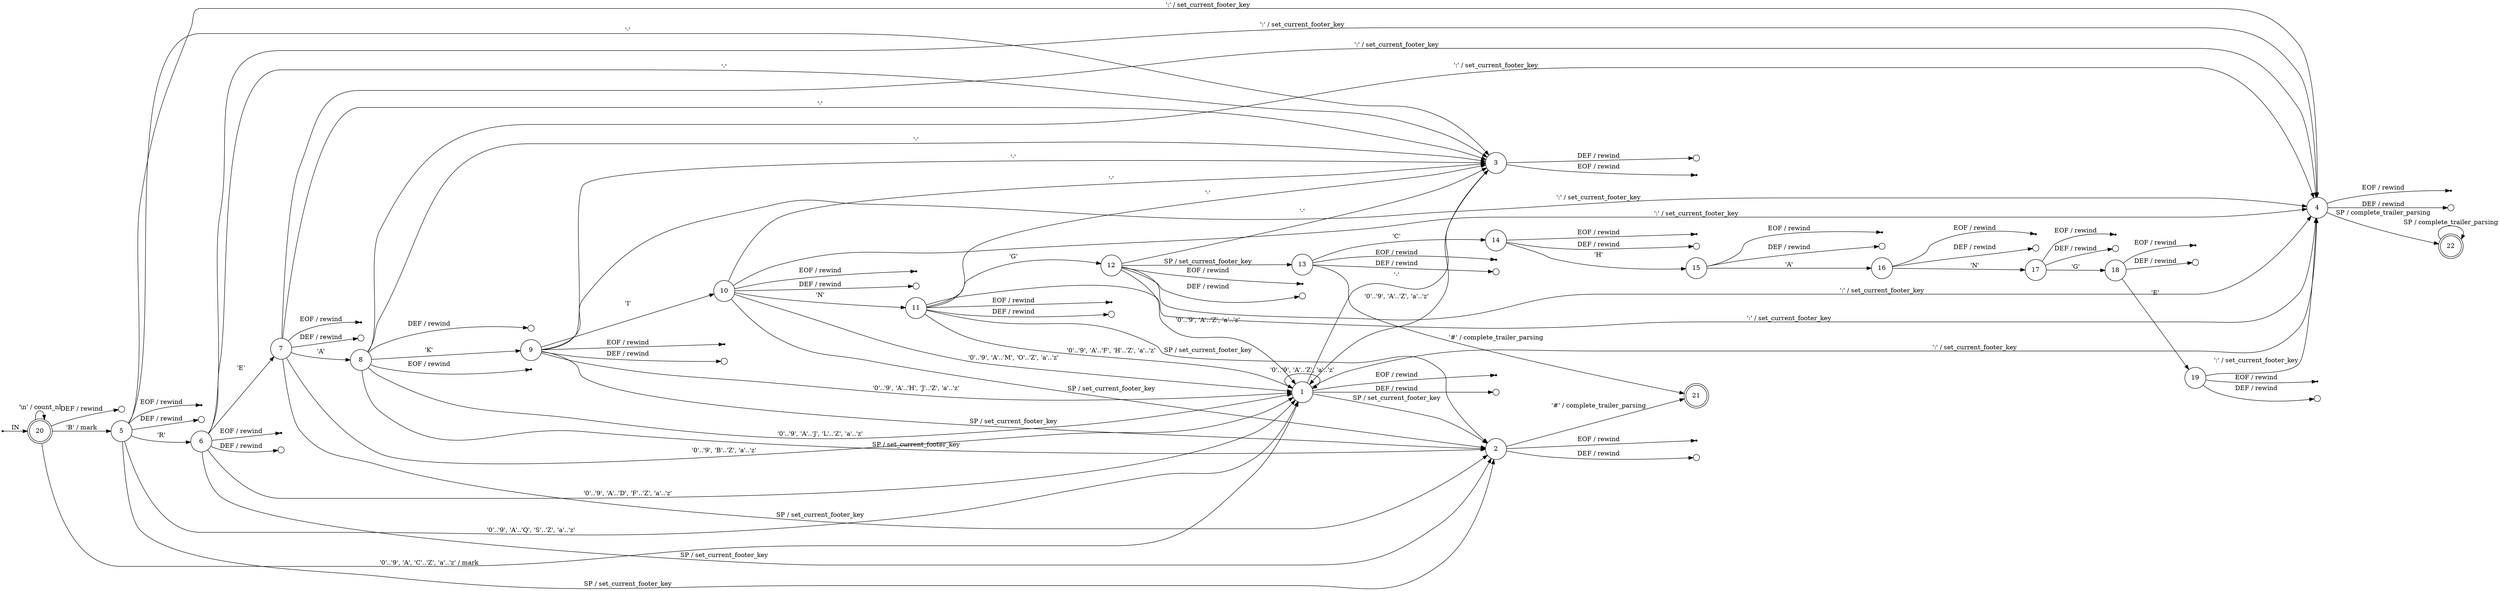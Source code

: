 digraph conventionalcommits {
	rankdir=LR;
	node [ shape = point ];
	ENTRY;
	eof_1;
	eof_2;
	eof_3;
	eof_4;
	eof_5;
	eof_6;
	eof_7;
	eof_8;
	eof_9;
	eof_10;
	eof_11;
	eof_12;
	eof_13;
	eof_14;
	eof_15;
	eof_16;
	eof_17;
	eof_18;
	eof_19;
	node [ shape = circle, height = 0.2 ];
	err_1 [ label=""];
	err_2 [ label=""];
	err_3 [ label=""];
	err_4 [ label=""];
	err_5 [ label=""];
	err_6 [ label=""];
	err_7 [ label=""];
	err_8 [ label=""];
	err_9 [ label=""];
	err_10 [ label=""];
	err_11 [ label=""];
	err_12 [ label=""];
	err_13 [ label=""];
	err_14 [ label=""];
	err_15 [ label=""];
	err_16 [ label=""];
	err_17 [ label=""];
	err_18 [ label=""];
	err_19 [ label=""];
	err_20 [ label=""];
	node [ fixedsize = true, height = 0.65, shape = doublecircle ];
	20;
	21;
	22;
	node [ shape = circle ];
	1 -> 2 [ label = "SP / set_current_footer_key" ];
	1 -> 3 [ label = "'-'" ];
	1 -> 1 [ label = "'0'..'9', 'A'..'Z', 'a'..'z'" ];
	1 -> 4 [ label = "':' / set_current_footer_key" ];
	1 -> err_1 [ label = "DEF / rewind" ];
	2 -> 21 [ label = "'#' / complete_trailer_parsing" ];
	2 -> err_2 [ label = "DEF / rewind" ];
	3 -> 1 [ label = "'0'..'9', 'A'..'Z', 'a'..'z'" ];
	3 -> err_3 [ label = "DEF / rewind" ];
	4 -> 22 [ label = "SP / complete_trailer_parsing" ];
	4 -> err_4 [ label = "DEF / rewind" ];
	5 -> 2 [ label = "SP / set_current_footer_key" ];
	5 -> 3 [ label = "'-'" ];
	5 -> 1 [ label = "'0'..'9', 'A'..'Q', 'S'..'Z', 'a'..'z'" ];
	5 -> 4 [ label = "':' / set_current_footer_key" ];
	5 -> 6 [ label = "'R'" ];
	5 -> err_5 [ label = "DEF / rewind" ];
	6 -> 2 [ label = "SP / set_current_footer_key" ];
	6 -> 3 [ label = "'-'" ];
	6 -> 1 [ label = "'0'..'9', 'A'..'D', 'F'..'Z', 'a'..'z'" ];
	6 -> 4 [ label = "':' / set_current_footer_key" ];
	6 -> 7 [ label = "'E'" ];
	6 -> err_6 [ label = "DEF / rewind" ];
	7 -> 2 [ label = "SP / set_current_footer_key" ];
	7 -> 3 [ label = "'-'" ];
	7 -> 1 [ label = "'0'..'9', 'B'..'Z', 'a'..'z'" ];
	7 -> 4 [ label = "':' / set_current_footer_key" ];
	7 -> 8 [ label = "'A'" ];
	7 -> err_7 [ label = "DEF / rewind" ];
	8 -> 2 [ label = "SP / set_current_footer_key" ];
	8 -> 3 [ label = "'-'" ];
	8 -> 1 [ label = "'0'..'9', 'A'..'J', 'L'..'Z', 'a'..'z'" ];
	8 -> 4 [ label = "':' / set_current_footer_key" ];
	8 -> 9 [ label = "'K'" ];
	8 -> err_8 [ label = "DEF / rewind" ];
	9 -> 2 [ label = "SP / set_current_footer_key" ];
	9 -> 3 [ label = "'-'" ];
	9 -> 1 [ label = "'0'..'9', 'A'..'H', 'J'..'Z', 'a'..'z'" ];
	9 -> 4 [ label = "':' / set_current_footer_key" ];
	9 -> 10 [ label = "'I'" ];
	9 -> err_9 [ label = "DEF / rewind" ];
	10 -> 2 [ label = "SP / set_current_footer_key" ];
	10 -> 3 [ label = "'-'" ];
	10 -> 1 [ label = "'0'..'9', 'A'..'M', 'O'..'Z', 'a'..'z'" ];
	10 -> 4 [ label = "':' / set_current_footer_key" ];
	10 -> 11 [ label = "'N'" ];
	10 -> err_10 [ label = "DEF / rewind" ];
	11 -> 2 [ label = "SP / set_current_footer_key" ];
	11 -> 3 [ label = "'-'" ];
	11 -> 1 [ label = "'0'..'9', 'A'..'F', 'H'..'Z', 'a'..'z'" ];
	11 -> 4 [ label = "':' / set_current_footer_key" ];
	11 -> 12 [ label = "'G'" ];
	11 -> err_11 [ label = "DEF / rewind" ];
	12 -> 13 [ label = "SP / set_current_footer_key" ];
	12 -> 3 [ label = "'-'" ];
	12 -> 1 [ label = "'0'..'9', 'A'..'Z', 'a'..'z'" ];
	12 -> 4 [ label = "':' / set_current_footer_key" ];
	12 -> err_12 [ label = "DEF / rewind" ];
	13 -> 21 [ label = "'#' / complete_trailer_parsing" ];
	13 -> 14 [ label = "'C'" ];
	13 -> err_13 [ label = "DEF / rewind" ];
	14 -> 15 [ label = "'H'" ];
	14 -> err_14 [ label = "DEF / rewind" ];
	15 -> 16 [ label = "'A'" ];
	15 -> err_15 [ label = "DEF / rewind" ];
	16 -> 17 [ label = "'N'" ];
	16 -> err_16 [ label = "DEF / rewind" ];
	17 -> 18 [ label = "'G'" ];
	17 -> err_17 [ label = "DEF / rewind" ];
	18 -> 19 [ label = "'E'" ];
	18 -> err_18 [ label = "DEF / rewind" ];
	19 -> 4 [ label = "':' / set_current_footer_key" ];
	19 -> err_19 [ label = "DEF / rewind" ];
	20 -> 20 [ label = "'\\n' / count_nl" ];
	20 -> 1 [ label = "'0'..'9', 'A', 'C'..'Z', 'a'..'z' / mark" ];
	20 -> 5 [ label = "'B' / mark" ];
	20 -> err_20 [ label = "DEF / rewind" ];
	22 -> 22 [ label = "SP / complete_trailer_parsing" ];
	ENTRY -> 20 [ label = "IN" ];
	1 -> eof_1 [ label = "EOF / rewind" ];
	2 -> eof_2 [ label = "EOF / rewind" ];
	3 -> eof_3 [ label = "EOF / rewind" ];
	4 -> eof_4 [ label = "EOF / rewind" ];
	5 -> eof_5 [ label = "EOF / rewind" ];
	6 -> eof_6 [ label = "EOF / rewind" ];
	7 -> eof_7 [ label = "EOF / rewind" ];
	8 -> eof_8 [ label = "EOF / rewind" ];
	9 -> eof_9 [ label = "EOF / rewind" ];
	10 -> eof_10 [ label = "EOF / rewind" ];
	11 -> eof_11 [ label = "EOF / rewind" ];
	12 -> eof_12 [ label = "EOF / rewind" ];
	13 -> eof_13 [ label = "EOF / rewind" ];
	14 -> eof_14 [ label = "EOF / rewind" ];
	15 -> eof_15 [ label = "EOF / rewind" ];
	16 -> eof_16 [ label = "EOF / rewind" ];
	17 -> eof_17 [ label = "EOF / rewind" ];
	18 -> eof_18 [ label = "EOF / rewind" ];
	19 -> eof_19 [ label = "EOF / rewind" ];
}
